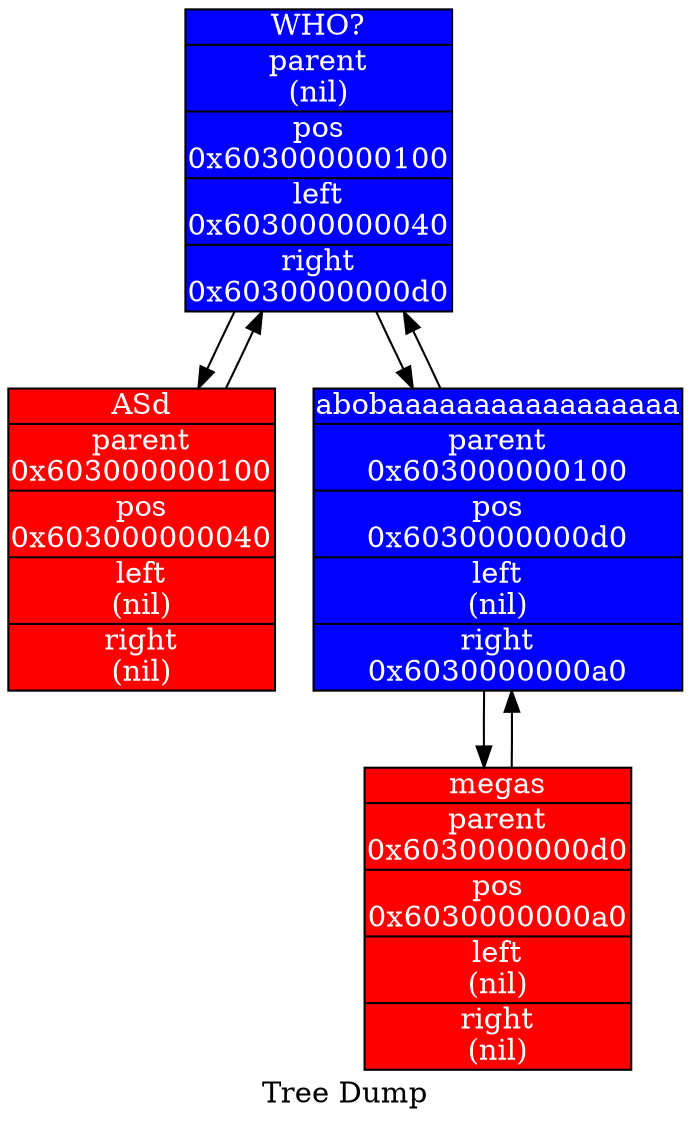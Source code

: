   digraph tree  {
  node [shape = "circle", style = "filled", fillcolor = "blue", fontcolor = "#FFFFFF", margin = "0.01"];
  rankdir = "TB";

  label = "Tree Dump";
  "WHO?" [shape = "record", label = "{WHO? | parent\n(nil) | <f0> pos\n0x603000000100| left\n0x603000000040 | right\n0x6030000000d0\n}"];
  "WHO?"->"ASd";
  "ASd"->"WHO?";
  "ASd" [shape = "record", fillcolor = "red", label = "{ASd | parent\n0x603000000100 | <f0> pos\n0x603000000040| left\n(nil) | right\n(nil)\n}"];
  "WHO?"->"abobaaaaaaaaaaaaaaaaa";
  "abobaaaaaaaaaaaaaaaaa"->"WHO?";
  "abobaaaaaaaaaaaaaaaaa" [shape = "record", label = "{abobaaaaaaaaaaaaaaaaa | parent\n0x603000000100 | <f0> pos\n0x6030000000d0| left\n(nil) | right\n0x6030000000a0\n}"];
  "abobaaaaaaaaaaaaaaaaa"->"megas";
  "megas"->"abobaaaaaaaaaaaaaaaaa";
  "megas" [shape = "record", fillcolor = "red", label = "{megas | parent\n0x6030000000d0 | <f0> pos\n0x6030000000a0| left\n(nil) | right\n(nil)\n}"];
  }
